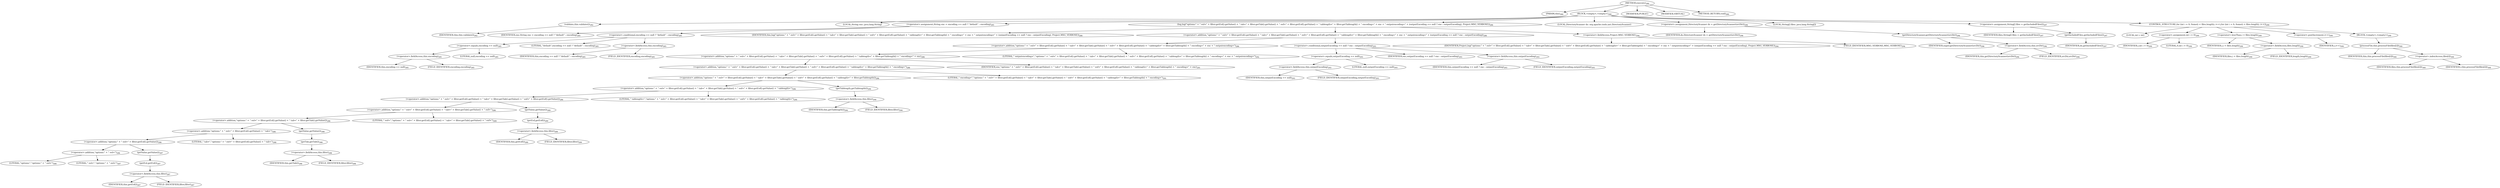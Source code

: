 digraph "execute" {  
"386" [label = <(METHOD,execute)<SUB>280</SUB>> ]
"20" [label = <(PARAM,this)<SUB>280</SUB>> ]
"387" [label = <(BLOCK,&lt;empty&gt;,&lt;empty&gt;)<SUB>280</SUB>> ]
"388" [label = <(validate,this.validate())<SUB>282</SUB>> ]
"19" [label = <(IDENTIFIER,this,this.validate())<SUB>282</SUB>> ]
"389" [label = <(LOCAL,String enc: java.lang.String)> ]
"390" [label = <(&lt;operator&gt;.assignment,String enc = encoding == null ? &quot;default&quot; : encoding)<SUB>285</SUB>> ]
"391" [label = <(IDENTIFIER,enc,String enc = encoding == null ? &quot;default&quot; : encoding)<SUB>285</SUB>> ]
"392" [label = <(&lt;operator&gt;.conditional,encoding == null ? &quot;default&quot; : encoding)<SUB>285</SUB>> ]
"393" [label = <(&lt;operator&gt;.equals,encoding == null)<SUB>285</SUB>> ]
"394" [label = <(&lt;operator&gt;.fieldAccess,this.encoding)<SUB>285</SUB>> ]
"395" [label = <(IDENTIFIER,this,encoding == null)<SUB>285</SUB>> ]
"396" [label = <(FIELD_IDENTIFIER,encoding,encoding)<SUB>285</SUB>> ]
"397" [label = <(LITERAL,null,encoding == null)<SUB>285</SUB>> ]
"398" [label = <(LITERAL,&quot;default&quot;,encoding == null ? &quot;default&quot; : encoding)<SUB>285</SUB>> ]
"399" [label = <(&lt;operator&gt;.fieldAccess,this.encoding)<SUB>285</SUB>> ]
"400" [label = <(IDENTIFIER,this,encoding == null ? &quot;default&quot; : encoding)<SUB>285</SUB>> ]
"401" [label = <(FIELD_IDENTIFIER,encoding,encoding)<SUB>285</SUB>> ]
"402" [label = <(log,log(&quot;options:&quot; + &quot; eol=&quot; + filter.getEol().getValue() + &quot; tab=&quot; + filter.getTab().getValue() + &quot; eof=&quot; + filter.getEof().getValue() + &quot; tablength=&quot; + filter.getTablength() + &quot; encoding=&quot; + enc + &quot; outputencoding=&quot; + (outputEncoding == null ? enc : outputEncoding), Project.MSG_VERBOSE))<SUB>286</SUB>> ]
"21" [label = <(IDENTIFIER,this,log(&quot;options:&quot; + &quot; eol=&quot; + filter.getEol().getValue() + &quot; tab=&quot; + filter.getTab().getValue() + &quot; eof=&quot; + filter.getEof().getValue() + &quot; tablength=&quot; + filter.getTablength() + &quot; encoding=&quot; + enc + &quot; outputencoding=&quot; + (outputEncoding == null ? enc : outputEncoding), Project.MSG_VERBOSE))<SUB>286</SUB>> ]
"403" [label = <(&lt;operator&gt;.addition,&quot;options:&quot; + &quot; eol=&quot; + filter.getEol().getValue() + &quot; tab=&quot; + filter.getTab().getValue() + &quot; eof=&quot; + filter.getEof().getValue() + &quot; tablength=&quot; + filter.getTablength() + &quot; encoding=&quot; + enc + &quot; outputencoding=&quot; + (outputEncoding == null ? enc : outputEncoding))<SUB>286</SUB>> ]
"404" [label = <(&lt;operator&gt;.addition,&quot;options:&quot; + &quot; eol=&quot; + filter.getEol().getValue() + &quot; tab=&quot; + filter.getTab().getValue() + &quot; eof=&quot; + filter.getEof().getValue() + &quot; tablength=&quot; + filter.getTablength() + &quot; encoding=&quot; + enc + &quot; outputencoding=&quot;)<SUB>286</SUB>> ]
"405" [label = <(&lt;operator&gt;.addition,&quot;options:&quot; + &quot; eol=&quot; + filter.getEol().getValue() + &quot; tab=&quot; + filter.getTab().getValue() + &quot; eof=&quot; + filter.getEof().getValue() + &quot; tablength=&quot; + filter.getTablength() + &quot; encoding=&quot; + enc)<SUB>286</SUB>> ]
"406" [label = <(&lt;operator&gt;.addition,&quot;options:&quot; + &quot; eol=&quot; + filter.getEol().getValue() + &quot; tab=&quot; + filter.getTab().getValue() + &quot; eof=&quot; + filter.getEof().getValue() + &quot; tablength=&quot; + filter.getTablength() + &quot; encoding=&quot;)<SUB>286</SUB>> ]
"407" [label = <(&lt;operator&gt;.addition,&quot;options:&quot; + &quot; eol=&quot; + filter.getEol().getValue() + &quot; tab=&quot; + filter.getTab().getValue() + &quot; eof=&quot; + filter.getEof().getValue() + &quot; tablength=&quot; + filter.getTablength())<SUB>286</SUB>> ]
"408" [label = <(&lt;operator&gt;.addition,&quot;options:&quot; + &quot; eol=&quot; + filter.getEol().getValue() + &quot; tab=&quot; + filter.getTab().getValue() + &quot; eof=&quot; + filter.getEof().getValue() + &quot; tablength=&quot;)<SUB>286</SUB>> ]
"409" [label = <(&lt;operator&gt;.addition,&quot;options:&quot; + &quot; eol=&quot; + filter.getEol().getValue() + &quot; tab=&quot; + filter.getTab().getValue() + &quot; eof=&quot; + filter.getEof().getValue())<SUB>286</SUB>> ]
"410" [label = <(&lt;operator&gt;.addition,&quot;options:&quot; + &quot; eol=&quot; + filter.getEol().getValue() + &quot; tab=&quot; + filter.getTab().getValue() + &quot; eof=&quot;)<SUB>286</SUB>> ]
"411" [label = <(&lt;operator&gt;.addition,&quot;options:&quot; + &quot; eol=&quot; + filter.getEol().getValue() + &quot; tab=&quot; + filter.getTab().getValue())<SUB>286</SUB>> ]
"412" [label = <(&lt;operator&gt;.addition,&quot;options:&quot; + &quot; eol=&quot; + filter.getEol().getValue() + &quot; tab=&quot;)<SUB>286</SUB>> ]
"413" [label = <(&lt;operator&gt;.addition,&quot;options:&quot; + &quot; eol=&quot; + filter.getEol().getValue())<SUB>286</SUB>> ]
"414" [label = <(&lt;operator&gt;.addition,&quot;options:&quot; + &quot; eol=&quot;)<SUB>286</SUB>> ]
"415" [label = <(LITERAL,&quot;options:&quot;,&quot;options:&quot; + &quot; eol=&quot;)<SUB>286</SUB>> ]
"416" [label = <(LITERAL,&quot; eol=&quot;,&quot;options:&quot; + &quot; eol=&quot;)<SUB>287</SUB>> ]
"417" [label = <(getValue,getValue())<SUB>287</SUB>> ]
"418" [label = <(getEol,getEol())<SUB>287</SUB>> ]
"419" [label = <(&lt;operator&gt;.fieldAccess,this.filter)<SUB>287</SUB>> ]
"420" [label = <(IDENTIFIER,this,getEol())<SUB>287</SUB>> ]
"421" [label = <(FIELD_IDENTIFIER,filter,filter)<SUB>287</SUB>> ]
"422" [label = <(LITERAL,&quot; tab=&quot;,&quot;options:&quot; + &quot; eol=&quot; + filter.getEol().getValue() + &quot; tab=&quot;)<SUB>288</SUB>> ]
"423" [label = <(getValue,getValue())<SUB>288</SUB>> ]
"424" [label = <(getTab,getTab())<SUB>288</SUB>> ]
"425" [label = <(&lt;operator&gt;.fieldAccess,this.filter)<SUB>288</SUB>> ]
"426" [label = <(IDENTIFIER,this,getTab())<SUB>288</SUB>> ]
"427" [label = <(FIELD_IDENTIFIER,filter,filter)<SUB>288</SUB>> ]
"428" [label = <(LITERAL,&quot; eof=&quot;,&quot;options:&quot; + &quot; eol=&quot; + filter.getEol().getValue() + &quot; tab=&quot; + filter.getTab().getValue() + &quot; eof=&quot;)<SUB>289</SUB>> ]
"429" [label = <(getValue,getValue())<SUB>289</SUB>> ]
"430" [label = <(getEof,getEof())<SUB>289</SUB>> ]
"431" [label = <(&lt;operator&gt;.fieldAccess,this.filter)<SUB>289</SUB>> ]
"432" [label = <(IDENTIFIER,this,getEof())<SUB>289</SUB>> ]
"433" [label = <(FIELD_IDENTIFIER,filter,filter)<SUB>289</SUB>> ]
"434" [label = <(LITERAL,&quot; tablength=&quot;,&quot;options:&quot; + &quot; eol=&quot; + filter.getEol().getValue() + &quot; tab=&quot; + filter.getTab().getValue() + &quot; eof=&quot; + filter.getEof().getValue() + &quot; tablength=&quot;)<SUB>290</SUB>> ]
"435" [label = <(getTablength,getTablength())<SUB>290</SUB>> ]
"436" [label = <(&lt;operator&gt;.fieldAccess,this.filter)<SUB>290</SUB>> ]
"437" [label = <(IDENTIFIER,this,getTablength())<SUB>290</SUB>> ]
"438" [label = <(FIELD_IDENTIFIER,filter,filter)<SUB>290</SUB>> ]
"439" [label = <(LITERAL,&quot; encoding=&quot;,&quot;options:&quot; + &quot; eol=&quot; + filter.getEol().getValue() + &quot; tab=&quot; + filter.getTab().getValue() + &quot; eof=&quot; + filter.getEof().getValue() + &quot; tablength=&quot; + filter.getTablength() + &quot; encoding=&quot;)<SUB>291</SUB>> ]
"440" [label = <(IDENTIFIER,enc,&quot;options:&quot; + &quot; eol=&quot; + filter.getEol().getValue() + &quot; tab=&quot; + filter.getTab().getValue() + &quot; eof=&quot; + filter.getEof().getValue() + &quot; tablength=&quot; + filter.getTablength() + &quot; encoding=&quot; + enc)<SUB>291</SUB>> ]
"441" [label = <(LITERAL,&quot; outputencoding=&quot;,&quot;options:&quot; + &quot; eol=&quot; + filter.getEol().getValue() + &quot; tab=&quot; + filter.getTab().getValue() + &quot; eof=&quot; + filter.getEof().getValue() + &quot; tablength=&quot; + filter.getTablength() + &quot; encoding=&quot; + enc + &quot; outputencoding=&quot;)<SUB>292</SUB>> ]
"442" [label = <(&lt;operator&gt;.conditional,outputEncoding == null ? enc : outputEncoding)<SUB>293</SUB>> ]
"443" [label = <(&lt;operator&gt;.equals,outputEncoding == null)<SUB>293</SUB>> ]
"444" [label = <(&lt;operator&gt;.fieldAccess,this.outputEncoding)<SUB>293</SUB>> ]
"445" [label = <(IDENTIFIER,this,outputEncoding == null)<SUB>293</SUB>> ]
"446" [label = <(FIELD_IDENTIFIER,outputEncoding,outputEncoding)<SUB>293</SUB>> ]
"447" [label = <(LITERAL,null,outputEncoding == null)<SUB>293</SUB>> ]
"448" [label = <(IDENTIFIER,enc,outputEncoding == null ? enc : outputEncoding)<SUB>293</SUB>> ]
"449" [label = <(&lt;operator&gt;.fieldAccess,this.outputEncoding)<SUB>293</SUB>> ]
"450" [label = <(IDENTIFIER,this,outputEncoding == null ? enc : outputEncoding)<SUB>293</SUB>> ]
"451" [label = <(FIELD_IDENTIFIER,outputEncoding,outputEncoding)<SUB>293</SUB>> ]
"452" [label = <(&lt;operator&gt;.fieldAccess,Project.MSG_VERBOSE)<SUB>294</SUB>> ]
"453" [label = <(IDENTIFIER,Project,log(&quot;options:&quot; + &quot; eol=&quot; + filter.getEol().getValue() + &quot; tab=&quot; + filter.getTab().getValue() + &quot; eof=&quot; + filter.getEof().getValue() + &quot; tablength=&quot; + filter.getTablength() + &quot; encoding=&quot; + enc + &quot; outputencoding=&quot; + (outputEncoding == null ? enc : outputEncoding), Project.MSG_VERBOSE))<SUB>294</SUB>> ]
"454" [label = <(FIELD_IDENTIFIER,MSG_VERBOSE,MSG_VERBOSE)<SUB>294</SUB>> ]
"455" [label = <(LOCAL,DirectoryScanner ds: org.apache.tools.ant.DirectoryScanner)> ]
"456" [label = <(&lt;operator&gt;.assignment,DirectoryScanner ds = getDirectoryScanner(srcDir))<SUB>296</SUB>> ]
"457" [label = <(IDENTIFIER,ds,DirectoryScanner ds = getDirectoryScanner(srcDir))<SUB>296</SUB>> ]
"458" [label = <(getDirectoryScanner,getDirectoryScanner(srcDir))<SUB>296</SUB>> ]
"459" [label = <(IDENTIFIER,super,getDirectoryScanner(srcDir))<SUB>296</SUB>> ]
"460" [label = <(&lt;operator&gt;.fieldAccess,this.srcDir)<SUB>296</SUB>> ]
"461" [label = <(IDENTIFIER,this,getDirectoryScanner(srcDir))<SUB>296</SUB>> ]
"462" [label = <(FIELD_IDENTIFIER,srcDir,srcDir)<SUB>296</SUB>> ]
"463" [label = <(LOCAL,String[] files: java.lang.String[])> ]
"464" [label = <(&lt;operator&gt;.assignment,String[] files = getIncludedFiles())<SUB>297</SUB>> ]
"465" [label = <(IDENTIFIER,files,String[] files = getIncludedFiles())<SUB>297</SUB>> ]
"466" [label = <(getIncludedFiles,getIncludedFiles())<SUB>297</SUB>> ]
"467" [label = <(IDENTIFIER,ds,getIncludedFiles())<SUB>297</SUB>> ]
"468" [label = <(CONTROL_STRUCTURE,for (int i = 0; Some(i &lt; files.length); i++),for (int i = 0; Some(i &lt; files.length); i++))<SUB>299</SUB>> ]
"469" [label = <(LOCAL,int i: int)> ]
"470" [label = <(&lt;operator&gt;.assignment,int i = 0)<SUB>299</SUB>> ]
"471" [label = <(IDENTIFIER,i,int i = 0)<SUB>299</SUB>> ]
"472" [label = <(LITERAL,0,int i = 0)<SUB>299</SUB>> ]
"473" [label = <(&lt;operator&gt;.lessThan,i &lt; files.length)<SUB>299</SUB>> ]
"474" [label = <(IDENTIFIER,i,i &lt; files.length)<SUB>299</SUB>> ]
"475" [label = <(&lt;operator&gt;.fieldAccess,files.length)<SUB>299</SUB>> ]
"476" [label = <(IDENTIFIER,files,i &lt; files.length)<SUB>299</SUB>> ]
"477" [label = <(FIELD_IDENTIFIER,length,length)<SUB>299</SUB>> ]
"478" [label = <(&lt;operator&gt;.postIncrement,i++)<SUB>299</SUB>> ]
"479" [label = <(IDENTIFIER,i,i++)<SUB>299</SUB>> ]
"480" [label = <(BLOCK,&lt;empty&gt;,&lt;empty&gt;)<SUB>299</SUB>> ]
"481" [label = <(processFile,this.processFile(files[i]))<SUB>300</SUB>> ]
"22" [label = <(IDENTIFIER,this,this.processFile(files[i]))<SUB>300</SUB>> ]
"482" [label = <(&lt;operator&gt;.indexAccess,files[i])<SUB>300</SUB>> ]
"483" [label = <(IDENTIFIER,files,this.processFile(files[i]))<SUB>300</SUB>> ]
"484" [label = <(IDENTIFIER,i,this.processFile(files[i]))<SUB>300</SUB>> ]
"485" [label = <(MODIFIER,PUBLIC)> ]
"486" [label = <(MODIFIER,VIRTUAL)> ]
"487" [label = <(METHOD_RETURN,void)<SUB>280</SUB>> ]
  "386" -> "20" 
  "386" -> "387" 
  "386" -> "485" 
  "386" -> "486" 
  "386" -> "487" 
  "387" -> "388" 
  "387" -> "389" 
  "387" -> "390" 
  "387" -> "402" 
  "387" -> "455" 
  "387" -> "456" 
  "387" -> "463" 
  "387" -> "464" 
  "387" -> "468" 
  "388" -> "19" 
  "390" -> "391" 
  "390" -> "392" 
  "392" -> "393" 
  "392" -> "398" 
  "392" -> "399" 
  "393" -> "394" 
  "393" -> "397" 
  "394" -> "395" 
  "394" -> "396" 
  "399" -> "400" 
  "399" -> "401" 
  "402" -> "21" 
  "402" -> "403" 
  "402" -> "452" 
  "403" -> "404" 
  "403" -> "442" 
  "404" -> "405" 
  "404" -> "441" 
  "405" -> "406" 
  "405" -> "440" 
  "406" -> "407" 
  "406" -> "439" 
  "407" -> "408" 
  "407" -> "435" 
  "408" -> "409" 
  "408" -> "434" 
  "409" -> "410" 
  "409" -> "429" 
  "410" -> "411" 
  "410" -> "428" 
  "411" -> "412" 
  "411" -> "423" 
  "412" -> "413" 
  "412" -> "422" 
  "413" -> "414" 
  "413" -> "417" 
  "414" -> "415" 
  "414" -> "416" 
  "417" -> "418" 
  "418" -> "419" 
  "419" -> "420" 
  "419" -> "421" 
  "423" -> "424" 
  "424" -> "425" 
  "425" -> "426" 
  "425" -> "427" 
  "429" -> "430" 
  "430" -> "431" 
  "431" -> "432" 
  "431" -> "433" 
  "435" -> "436" 
  "436" -> "437" 
  "436" -> "438" 
  "442" -> "443" 
  "442" -> "448" 
  "442" -> "449" 
  "443" -> "444" 
  "443" -> "447" 
  "444" -> "445" 
  "444" -> "446" 
  "449" -> "450" 
  "449" -> "451" 
  "452" -> "453" 
  "452" -> "454" 
  "456" -> "457" 
  "456" -> "458" 
  "458" -> "459" 
  "458" -> "460" 
  "460" -> "461" 
  "460" -> "462" 
  "464" -> "465" 
  "464" -> "466" 
  "466" -> "467" 
  "468" -> "469" 
  "468" -> "470" 
  "468" -> "473" 
  "468" -> "478" 
  "468" -> "480" 
  "470" -> "471" 
  "470" -> "472" 
  "473" -> "474" 
  "473" -> "475" 
  "475" -> "476" 
  "475" -> "477" 
  "478" -> "479" 
  "480" -> "481" 
  "481" -> "22" 
  "481" -> "482" 
  "482" -> "483" 
  "482" -> "484" 
}
